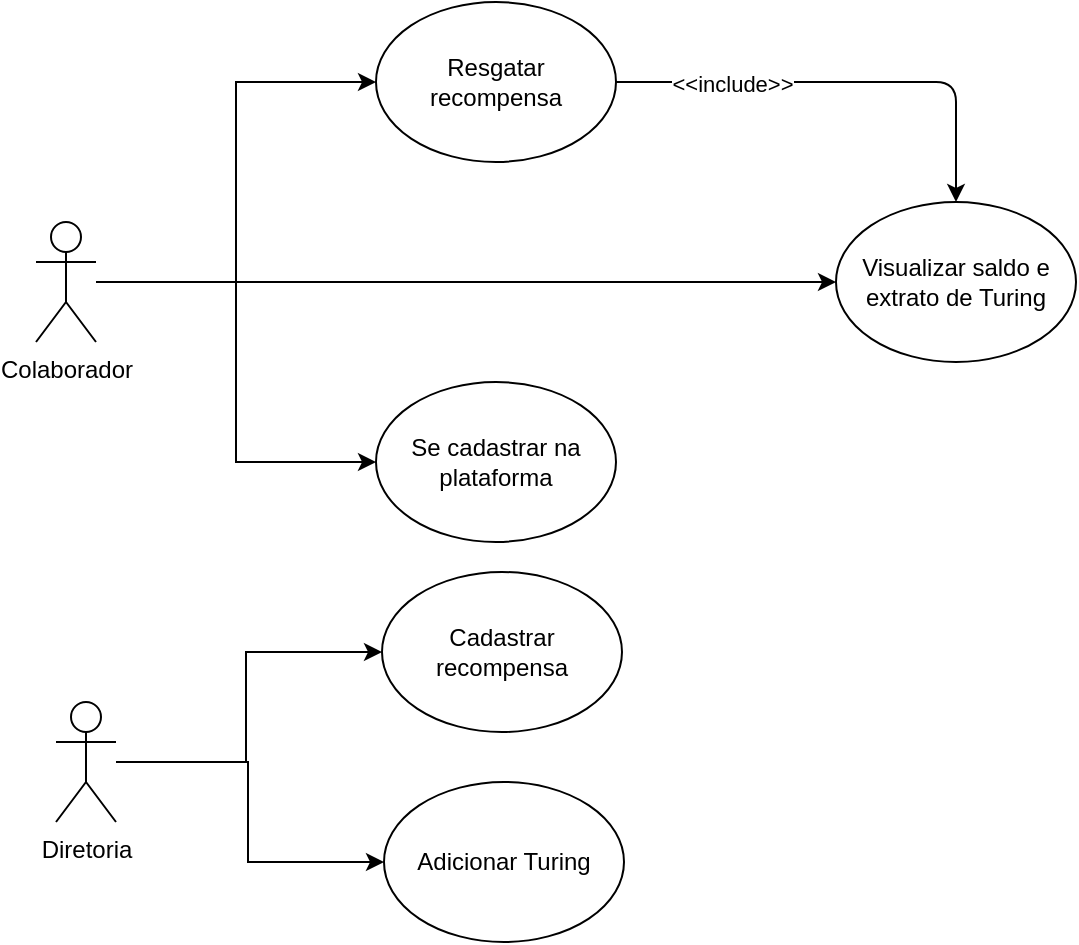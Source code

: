<mxfile>
    <diagram name="Página-1" id="NBHZvv1atR7YSYuIE8ls">
        <mxGraphModel dx="1000" dy="476" grid="1" gridSize="10" guides="1" tooltips="1" connect="1" arrows="1" fold="1" page="1" pageScale="1" pageWidth="827" pageHeight="1169" math="0" shadow="0">
            <root>
                <mxCell id="0"/>
                <mxCell id="1" parent="0"/>
                <mxCell id="ZDBc-1S2DOzsnArOQbrc-6" style="edgeStyle=orthogonalEdgeStyle;rounded=0;orthogonalLoop=1;jettySize=auto;html=1;entryX=0;entryY=0.5;entryDx=0;entryDy=0;" parent="1" source="ZDBc-1S2DOzsnArOQbrc-1" target="ZDBc-1S2DOzsnArOQbrc-2" edge="1">
                    <mxGeometry relative="1" as="geometry"/>
                </mxCell>
                <mxCell id="ZDBc-1S2DOzsnArOQbrc-9" style="edgeStyle=orthogonalEdgeStyle;rounded=0;orthogonalLoop=1;jettySize=auto;html=1;entryX=0;entryY=0.5;entryDx=0;entryDy=0;" parent="1" source="ZDBc-1S2DOzsnArOQbrc-1" target="ZDBc-1S2DOzsnArOQbrc-7" edge="1">
                    <mxGeometry relative="1" as="geometry"/>
                </mxCell>
                <mxCell id="ZDBc-1S2DOzsnArOQbrc-12" style="edgeStyle=orthogonalEdgeStyle;rounded=0;orthogonalLoop=1;jettySize=auto;html=1;entryX=0;entryY=0.5;entryDx=0;entryDy=0;" parent="1" source="ZDBc-1S2DOzsnArOQbrc-1" target="ZDBc-1S2DOzsnArOQbrc-11" edge="1">
                    <mxGeometry relative="1" as="geometry"/>
                </mxCell>
                <mxCell id="ZDBc-1S2DOzsnArOQbrc-1" value="&lt;div&gt;Colaborador&lt;/div&gt;" style="shape=umlActor;verticalLabelPosition=bottom;verticalAlign=top;html=1;" parent="1" vertex="1">
                    <mxGeometry x="180" y="370" width="30" height="60" as="geometry"/>
                </mxCell>
                <mxCell id="ZDBc-1S2DOzsnArOQbrc-2" value="Visualizar saldo e extrato de Turing" style="ellipse;whiteSpace=wrap;html=1;" parent="1" vertex="1">
                    <mxGeometry x="580" y="360" width="120" height="80" as="geometry"/>
                </mxCell>
                <mxCell id="ZDBc-1S2DOzsnArOQbrc-15" style="edgeStyle=orthogonalEdgeStyle;rounded=0;orthogonalLoop=1;jettySize=auto;html=1;entryX=0;entryY=0.5;entryDx=0;entryDy=0;" parent="1" source="ZDBc-1S2DOzsnArOQbrc-5" target="ZDBc-1S2DOzsnArOQbrc-14" edge="1">
                    <mxGeometry relative="1" as="geometry">
                        <Array as="points">
                            <mxPoint x="286" y="640"/>
                            <mxPoint x="286" y="690"/>
                        </Array>
                    </mxGeometry>
                </mxCell>
                <mxCell id="ZDBc-1S2DOzsnArOQbrc-17" style="edgeStyle=orthogonalEdgeStyle;rounded=0;orthogonalLoop=1;jettySize=auto;html=1;entryX=0;entryY=0.5;entryDx=0;entryDy=0;" parent="1" source="ZDBc-1S2DOzsnArOQbrc-5" target="ZDBc-1S2DOzsnArOQbrc-13" edge="1">
                    <mxGeometry relative="1" as="geometry">
                        <Array as="points">
                            <mxPoint x="285" y="640"/>
                            <mxPoint x="285" y="585"/>
                        </Array>
                    </mxGeometry>
                </mxCell>
                <mxCell id="ZDBc-1S2DOzsnArOQbrc-5" value="Diretoria" style="shape=umlActor;verticalLabelPosition=bottom;verticalAlign=top;html=1;" parent="1" vertex="1">
                    <mxGeometry x="190" y="610" width="30" height="60" as="geometry"/>
                </mxCell>
                <mxCell id="5" style="edgeStyle=none;html=1;entryX=0.5;entryY=0;entryDx=0;entryDy=0;" edge="1" parent="1" source="ZDBc-1S2DOzsnArOQbrc-7" target="ZDBc-1S2DOzsnArOQbrc-2">
                    <mxGeometry relative="1" as="geometry">
                        <mxPoint x="640" y="300" as="targetPoint"/>
                        <Array as="points">
                            <mxPoint x="640" y="300"/>
                        </Array>
                    </mxGeometry>
                </mxCell>
                <mxCell id="6" value="&amp;lt;&amp;lt;include&amp;gt;&amp;gt;" style="edgeLabel;html=1;align=center;verticalAlign=middle;resizable=0;points=[];" vertex="1" connectable="0" parent="5">
                    <mxGeometry x="-0.499" y="-1" relative="1" as="geometry">
                        <mxPoint as="offset"/>
                    </mxGeometry>
                </mxCell>
                <mxCell id="ZDBc-1S2DOzsnArOQbrc-7" value="Resgatar recompensa" style="ellipse;whiteSpace=wrap;html=1;" parent="1" vertex="1">
                    <mxGeometry x="350" y="260" width="120" height="80" as="geometry"/>
                </mxCell>
                <mxCell id="ZDBc-1S2DOzsnArOQbrc-11" value="Se cadastrar na plataforma" style="ellipse;whiteSpace=wrap;html=1;" parent="1" vertex="1">
                    <mxGeometry x="350" y="450" width="120" height="80" as="geometry"/>
                </mxCell>
                <mxCell id="ZDBc-1S2DOzsnArOQbrc-13" value="Cadastrar recompensa" style="ellipse;whiteSpace=wrap;html=1;" parent="1" vertex="1">
                    <mxGeometry x="353" y="545" width="120" height="80" as="geometry"/>
                </mxCell>
                <mxCell id="ZDBc-1S2DOzsnArOQbrc-14" value="Adicionar Turing" style="ellipse;whiteSpace=wrap;html=1;" parent="1" vertex="1">
                    <mxGeometry x="354" y="650" width="120" height="80" as="geometry"/>
                </mxCell>
            </root>
        </mxGraphModel>
    </diagram>
</mxfile>